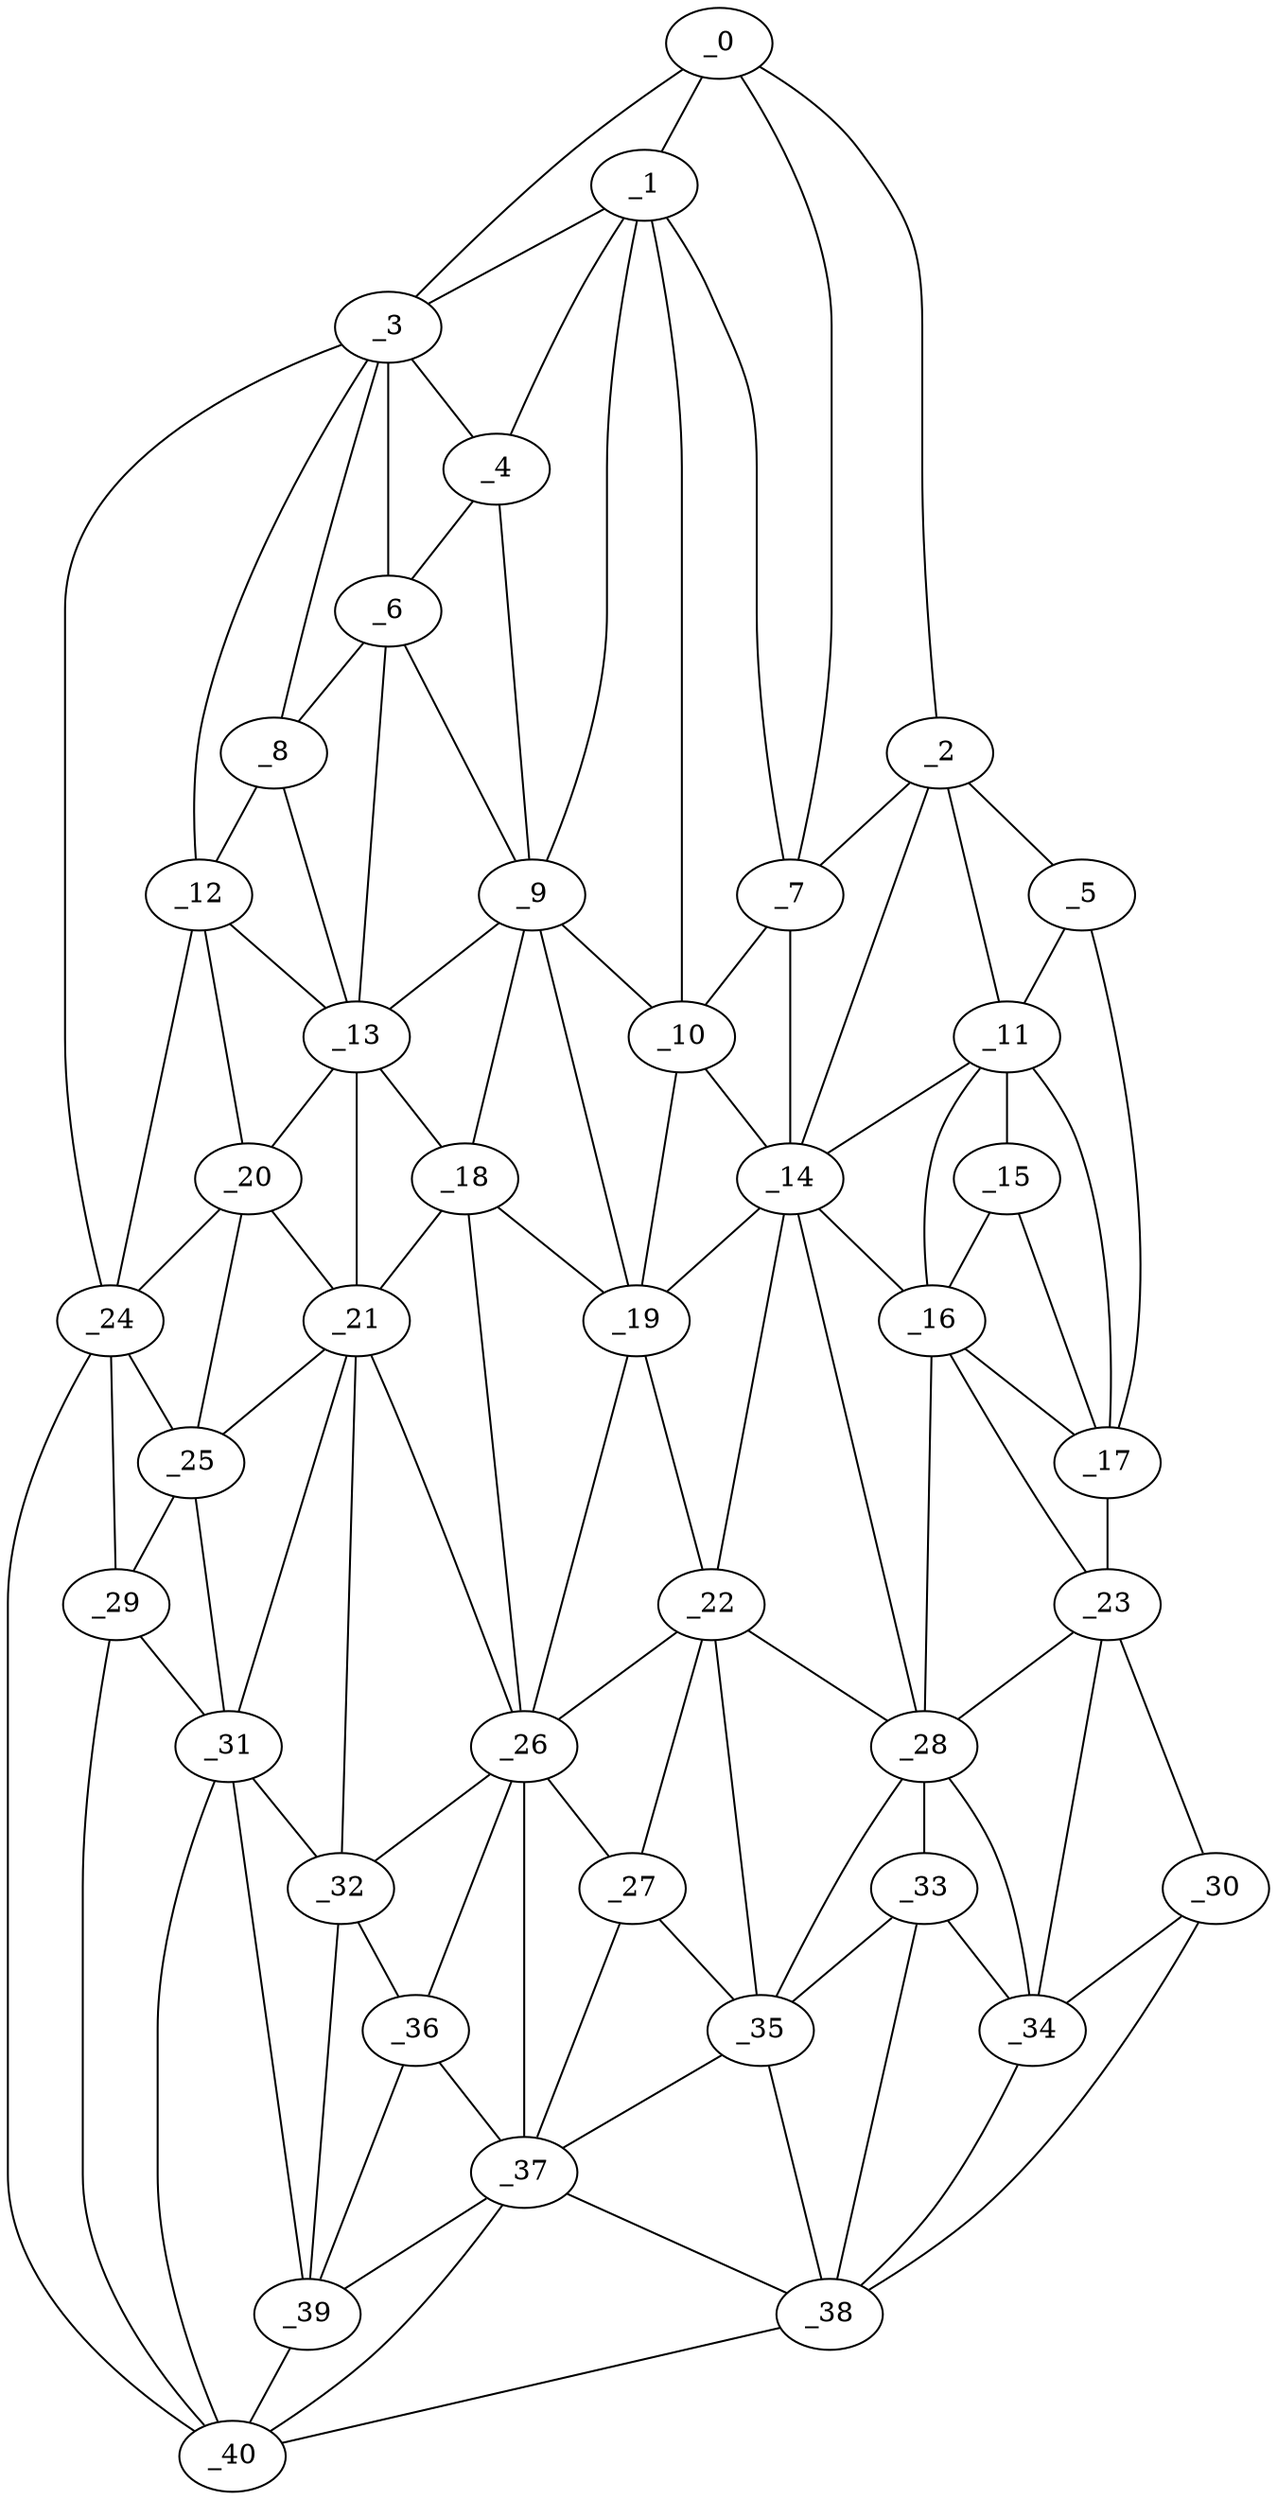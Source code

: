 graph "obj14__345.gxl" {
	_0	 [x=29,
		y=69];
	_1	 [x=32,
		y=61];
	_0 -- _1	 [valence=1];
	_2	 [x=37,
		y=118];
	_0 -- _2	 [valence=1];
	_3	 [x=40,
		y=8];
	_0 -- _3	 [valence=1];
	_7	 [x=50,
		y=81];
	_0 -- _7	 [valence=1];
	_1 -- _3	 [valence=2];
	_4	 [x=42,
		y=25];
	_1 -- _4	 [valence=1];
	_1 -- _7	 [valence=2];
	_9	 [x=56,
		y=43];
	_1 -- _9	 [valence=2];
	_10	 [x=58,
		y=78];
	_1 -- _10	 [valence=2];
	_5	 [x=44,
		y=124];
	_2 -- _5	 [valence=1];
	_2 -- _7	 [valence=2];
	_11	 [x=60,
		y=120];
	_2 -- _11	 [valence=1];
	_14	 [x=65,
		y=93];
	_2 -- _14	 [valence=2];
	_3 -- _4	 [valence=2];
	_6	 [x=50,
		y=20];
	_3 -- _6	 [valence=2];
	_8	 [x=56,
		y=13];
	_3 -- _8	 [valence=1];
	_12	 [x=64,
		y=12];
	_3 -- _12	 [valence=2];
	_24	 [x=84,
		y=6];
	_3 -- _24	 [valence=1];
	_4 -- _6	 [valence=2];
	_4 -- _9	 [valence=1];
	_5 -- _11	 [valence=2];
	_17	 [x=69,
		y=124];
	_5 -- _17	 [valence=1];
	_6 -- _8	 [valence=1];
	_6 -- _9	 [valence=2];
	_13	 [x=65,
		y=25];
	_6 -- _13	 [valence=2];
	_7 -- _10	 [valence=1];
	_7 -- _14	 [valence=1];
	_8 -- _12	 [valence=2];
	_8 -- _13	 [valence=2];
	_9 -- _10	 [valence=1];
	_9 -- _13	 [valence=1];
	_18	 [x=70,
		y=48];
	_9 -- _18	 [valence=2];
	_19	 [x=72,
		y=70];
	_9 -- _19	 [valence=2];
	_10 -- _14	 [valence=2];
	_10 -- _19	 [valence=1];
	_11 -- _14	 [valence=1];
	_15	 [x=65,
		y=120];
	_11 -- _15	 [valence=2];
	_16	 [x=68,
		y=112];
	_11 -- _16	 [valence=2];
	_11 -- _17	 [valence=2];
	_12 -- _13	 [valence=1];
	_20	 [x=78,
		y=16];
	_12 -- _20	 [valence=2];
	_12 -- _24	 [valence=2];
	_13 -- _18	 [valence=1];
	_13 -- _20	 [valence=2];
	_21	 [x=80,
		y=41];
	_13 -- _21	 [valence=2];
	_14 -- _16	 [valence=2];
	_14 -- _19	 [valence=2];
	_22	 [x=81,
		y=74];
	_14 -- _22	 [valence=2];
	_28	 [x=88,
		y=98];
	_14 -- _28	 [valence=2];
	_15 -- _16	 [valence=2];
	_15 -- _17	 [valence=1];
	_16 -- _17	 [valence=1];
	_23	 [x=82,
		y=121];
	_16 -- _23	 [valence=2];
	_16 -- _28	 [valence=1];
	_17 -- _23	 [valence=1];
	_18 -- _19	 [valence=1];
	_18 -- _21	 [valence=2];
	_26	 [x=87,
		y=58];
	_18 -- _26	 [valence=1];
	_19 -- _22	 [valence=2];
	_19 -- _26	 [valence=2];
	_20 -- _21	 [valence=1];
	_20 -- _24	 [valence=2];
	_25	 [x=87,
		y=18];
	_20 -- _25	 [valence=2];
	_21 -- _25	 [valence=2];
	_21 -- _26	 [valence=2];
	_31	 [x=95,
		y=30];
	_21 -- _31	 [valence=1];
	_32	 [x=95,
		y=40];
	_21 -- _32	 [valence=1];
	_22 -- _26	 [valence=1];
	_27	 [x=88,
		y=71];
	_22 -- _27	 [valence=2];
	_22 -- _28	 [valence=2];
	_35	 [x=97,
		y=79];
	_22 -- _35	 [valence=1];
	_23 -- _28	 [valence=2];
	_30	 [x=94,
		y=116];
	_23 -- _30	 [valence=1];
	_34	 [x=95,
		y=110];
	_23 -- _34	 [valence=2];
	_24 -- _25	 [valence=1];
	_29	 [x=93,
		y=18];
	_24 -- _29	 [valence=2];
	_40	 [x=106,
		y=29];
	_24 -- _40	 [valence=1];
	_25 -- _29	 [valence=2];
	_25 -- _31	 [valence=2];
	_26 -- _27	 [valence=2];
	_26 -- _32	 [valence=2];
	_36	 [x=100,
		y=52];
	_26 -- _36	 [valence=2];
	_37	 [x=100,
		y=59];
	_26 -- _37	 [valence=2];
	_27 -- _35	 [valence=2];
	_27 -- _37	 [valence=2];
	_33	 [x=95,
		y=96];
	_28 -- _33	 [valence=1];
	_28 -- _34	 [valence=1];
	_28 -- _35	 [valence=2];
	_29 -- _31	 [valence=1];
	_29 -- _40	 [valence=1];
	_30 -- _34	 [valence=1];
	_38	 [x=101,
		y=86];
	_30 -- _38	 [valence=1];
	_31 -- _32	 [valence=2];
	_39	 [x=102,
		y=41];
	_31 -- _39	 [valence=2];
	_31 -- _40	 [valence=2];
	_32 -- _36	 [valence=2];
	_32 -- _39	 [valence=2];
	_33 -- _34	 [valence=2];
	_33 -- _35	 [valence=2];
	_33 -- _38	 [valence=1];
	_34 -- _38	 [valence=1];
	_35 -- _37	 [valence=2];
	_35 -- _38	 [valence=1];
	_36 -- _37	 [valence=2];
	_36 -- _39	 [valence=2];
	_37 -- _38	 [valence=2];
	_37 -- _39	 [valence=2];
	_37 -- _40	 [valence=1];
	_38 -- _40	 [valence=1];
	_39 -- _40	 [valence=1];
}
